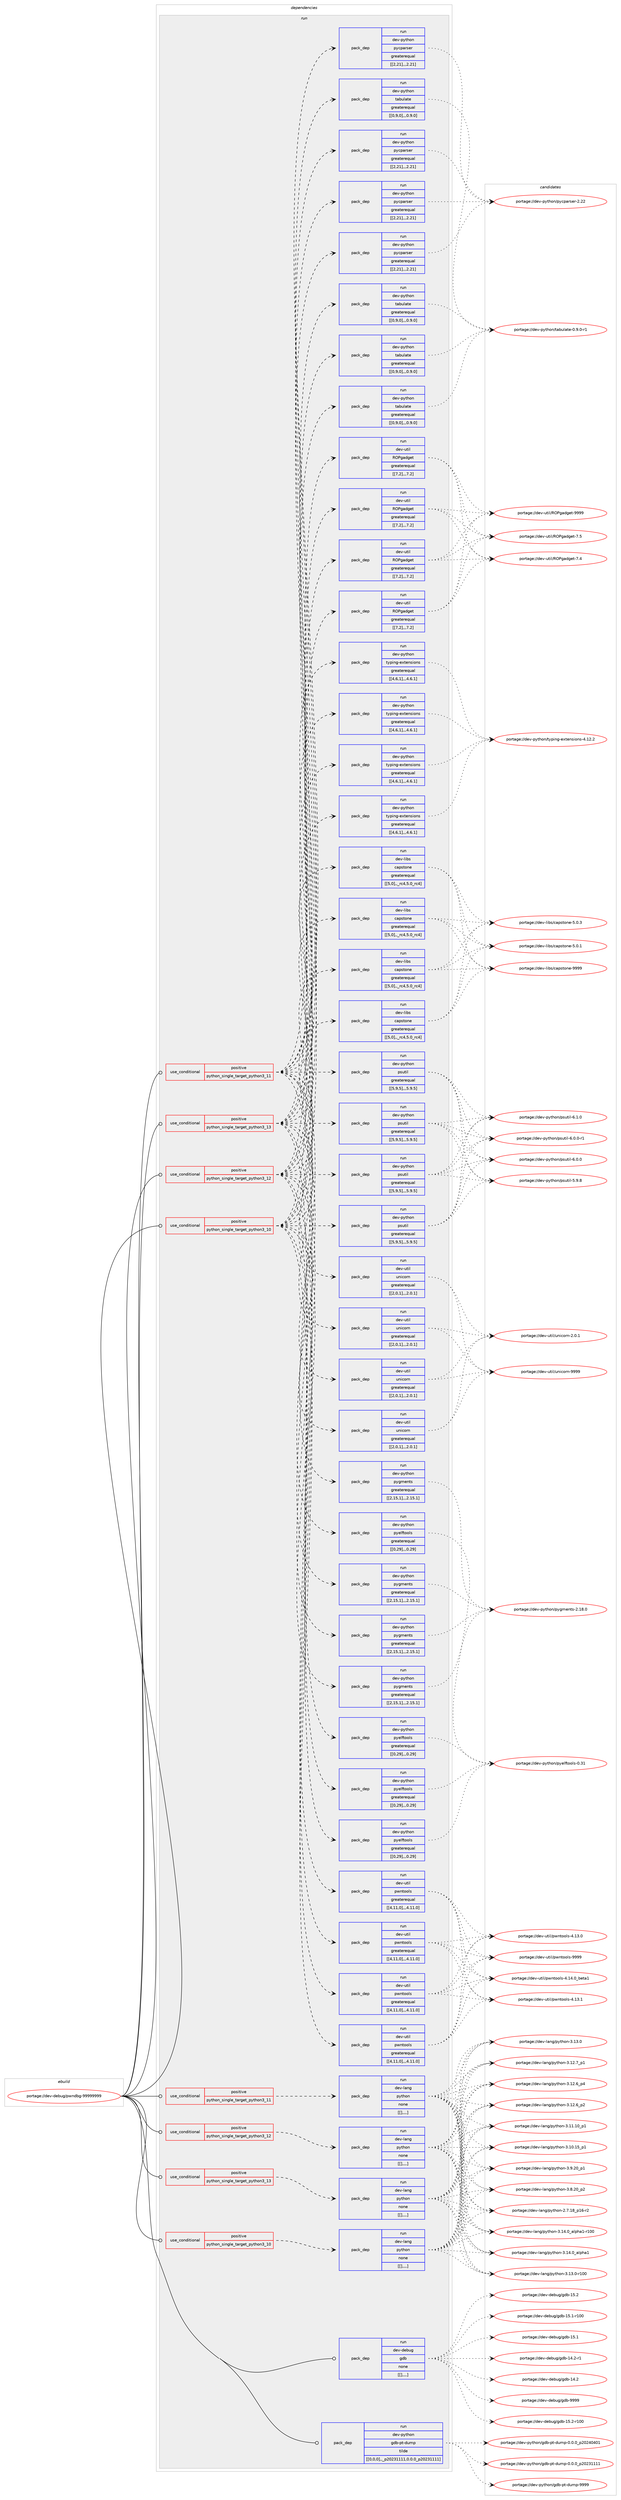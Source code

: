 digraph prolog {

# *************
# Graph options
# *************

newrank=true;
concentrate=true;
compound=true;
graph [rankdir=LR,fontname=Helvetica,fontsize=10,ranksep=1.5];#, ranksep=2.5, nodesep=0.2];
edge  [arrowhead=vee];
node  [fontname=Helvetica,fontsize=10];

# **********
# The ebuild
# **********

subgraph cluster_leftcol {
color=gray;
label=<<i>ebuild</i>>;
id [label="portage://dev-debug/pwndbg-99999999", color=red, width=4, href="../dev-debug/pwndbg-99999999.svg"];
}

# ****************
# The dependencies
# ****************

subgraph cluster_midcol {
color=gray;
label=<<i>dependencies</i>>;
subgraph cluster_compile {
fillcolor="#eeeeee";
style=filled;
label=<<i>compile</i>>;
}
subgraph cluster_compileandrun {
fillcolor="#eeeeee";
style=filled;
label=<<i>compile and run</i>>;
}
subgraph cluster_run {
fillcolor="#eeeeee";
style=filled;
label=<<i>run</i>>;
subgraph cond20529 {
dependency75223 [label=<<TABLE BORDER="0" CELLBORDER="1" CELLSPACING="0" CELLPADDING="4"><TR><TD ROWSPAN="3" CELLPADDING="10">use_conditional</TD></TR><TR><TD>positive</TD></TR><TR><TD>python_single_target_python3_10</TD></TR></TABLE>>, shape=none, color=red];
subgraph pack53708 {
dependency75302 [label=<<TABLE BORDER="0" CELLBORDER="1" CELLSPACING="0" CELLPADDING="4" WIDTH="220"><TR><TD ROWSPAN="6" CELLPADDING="30">pack_dep</TD></TR><TR><TD WIDTH="110">run</TD></TR><TR><TD>dev-lang</TD></TR><TR><TD>python</TD></TR><TR><TD>none</TD></TR><TR><TD>[[],,,,]</TD></TR></TABLE>>, shape=none, color=blue];
}
dependency75223:e -> dependency75302:w [weight=20,style="dashed",arrowhead="vee"];
}
id:e -> dependency75223:w [weight=20,style="solid",arrowhead="odot"];
subgraph cond20569 {
dependency75348 [label=<<TABLE BORDER="0" CELLBORDER="1" CELLSPACING="0" CELLPADDING="4"><TR><TD ROWSPAN="3" CELLPADDING="10">use_conditional</TD></TR><TR><TD>positive</TD></TR><TR><TD>python_single_target_python3_10</TD></TR></TABLE>>, shape=none, color=red];
subgraph pack53816 {
dependency75422 [label=<<TABLE BORDER="0" CELLBORDER="1" CELLSPACING="0" CELLPADDING="4" WIDTH="220"><TR><TD ROWSPAN="6" CELLPADDING="30">pack_dep</TD></TR><TR><TD WIDTH="110">run</TD></TR><TR><TD>dev-libs</TD></TR><TR><TD>capstone</TD></TR><TR><TD>greaterequal</TD></TR><TR><TD>[[5,0],,_rc4,5.0_rc4]</TD></TR></TABLE>>, shape=none, color=blue];
}
dependency75348:e -> dependency75422:w [weight=20,style="dashed",arrowhead="vee"];
subgraph pack53832 {
dependency75558 [label=<<TABLE BORDER="0" CELLBORDER="1" CELLSPACING="0" CELLPADDING="4" WIDTH="220"><TR><TD ROWSPAN="6" CELLPADDING="30">pack_dep</TD></TR><TR><TD WIDTH="110">run</TD></TR><TR><TD>dev-python</TD></TR><TR><TD>psutil</TD></TR><TR><TD>greaterequal</TD></TR><TR><TD>[[5,9,5],,,5.9.5]</TD></TR></TABLE>>, shape=none, color=blue];
}
dependency75348:e -> dependency75558:w [weight=20,style="dashed",arrowhead="vee"];
subgraph pack54109 {
dependency75898 [label=<<TABLE BORDER="0" CELLBORDER="1" CELLSPACING="0" CELLPADDING="4" WIDTH="220"><TR><TD ROWSPAN="6" CELLPADDING="30">pack_dep</TD></TR><TR><TD WIDTH="110">run</TD></TR><TR><TD>dev-python</TD></TR><TR><TD>pycparser</TD></TR><TR><TD>greaterequal</TD></TR><TR><TD>[[2,21],,,2.21]</TD></TR></TABLE>>, shape=none, color=blue];
}
dependency75348:e -> dependency75898:w [weight=20,style="dashed",arrowhead="vee"];
subgraph pack54149 {
dependency75910 [label=<<TABLE BORDER="0" CELLBORDER="1" CELLSPACING="0" CELLPADDING="4" WIDTH="220"><TR><TD ROWSPAN="6" CELLPADDING="30">pack_dep</TD></TR><TR><TD WIDTH="110">run</TD></TR><TR><TD>dev-python</TD></TR><TR><TD>pyelftools</TD></TR><TR><TD>greaterequal</TD></TR><TR><TD>[[0,29],,,0.29]</TD></TR></TABLE>>, shape=none, color=blue];
}
dependency75348:e -> dependency75910:w [weight=20,style="dashed",arrowhead="vee"];
subgraph pack54189 {
dependency75965 [label=<<TABLE BORDER="0" CELLBORDER="1" CELLSPACING="0" CELLPADDING="4" WIDTH="220"><TR><TD ROWSPAN="6" CELLPADDING="30">pack_dep</TD></TR><TR><TD WIDTH="110">run</TD></TR><TR><TD>dev-python</TD></TR><TR><TD>pygments</TD></TR><TR><TD>greaterequal</TD></TR><TR><TD>[[2,15,1],,,2.15.1]</TD></TR></TABLE>>, shape=none, color=blue];
}
dependency75348:e -> dependency75965:w [weight=20,style="dashed",arrowhead="vee"];
subgraph pack54215 {
dependency76043 [label=<<TABLE BORDER="0" CELLBORDER="1" CELLSPACING="0" CELLPADDING="4" WIDTH="220"><TR><TD ROWSPAN="6" CELLPADDING="30">pack_dep</TD></TR><TR><TD WIDTH="110">run</TD></TR><TR><TD>dev-python</TD></TR><TR><TD>tabulate</TD></TR><TR><TD>greaterequal</TD></TR><TR><TD>[[0,9,0],,,0.9.0]</TD></TR></TABLE>>, shape=none, color=blue];
}
dependency75348:e -> dependency76043:w [weight=20,style="dashed",arrowhead="vee"];
subgraph pack54237 {
dependency76046 [label=<<TABLE BORDER="0" CELLBORDER="1" CELLSPACING="0" CELLPADDING="4" WIDTH="220"><TR><TD ROWSPAN="6" CELLPADDING="30">pack_dep</TD></TR><TR><TD WIDTH="110">run</TD></TR><TR><TD>dev-python</TD></TR><TR><TD>typing-extensions</TD></TR><TR><TD>greaterequal</TD></TR><TR><TD>[[4,6,1],,,4.6.1]</TD></TR></TABLE>>, shape=none, color=blue];
}
dependency75348:e -> dependency76046:w [weight=20,style="dashed",arrowhead="vee"];
subgraph pack54240 {
dependency76050 [label=<<TABLE BORDER="0" CELLBORDER="1" CELLSPACING="0" CELLPADDING="4" WIDTH="220"><TR><TD ROWSPAN="6" CELLPADDING="30">pack_dep</TD></TR><TR><TD WIDTH="110">run</TD></TR><TR><TD>dev-util</TD></TR><TR><TD>pwntools</TD></TR><TR><TD>greaterequal</TD></TR><TR><TD>[[4,11,0],,,4.11.0]</TD></TR></TABLE>>, shape=none, color=blue];
}
dependency75348:e -> dependency76050:w [weight=20,style="dashed",arrowhead="vee"];
subgraph pack54242 {
dependency76105 [label=<<TABLE BORDER="0" CELLBORDER="1" CELLSPACING="0" CELLPADDING="4" WIDTH="220"><TR><TD ROWSPAN="6" CELLPADDING="30">pack_dep</TD></TR><TR><TD WIDTH="110">run</TD></TR><TR><TD>dev-util</TD></TR><TR><TD>ROPgadget</TD></TR><TR><TD>greaterequal</TD></TR><TR><TD>[[7,2],,,7.2]</TD></TR></TABLE>>, shape=none, color=blue];
}
dependency75348:e -> dependency76105:w [weight=20,style="dashed",arrowhead="vee"];
subgraph pack54281 {
dependency76181 [label=<<TABLE BORDER="0" CELLBORDER="1" CELLSPACING="0" CELLPADDING="4" WIDTH="220"><TR><TD ROWSPAN="6" CELLPADDING="30">pack_dep</TD></TR><TR><TD WIDTH="110">run</TD></TR><TR><TD>dev-util</TD></TR><TR><TD>unicorn</TD></TR><TR><TD>greaterequal</TD></TR><TR><TD>[[2,0,1],,,2.0.1]</TD></TR></TABLE>>, shape=none, color=blue];
}
dependency75348:e -> dependency76181:w [weight=20,style="dashed",arrowhead="vee"];
}
id:e -> dependency75348:w [weight=20,style="solid",arrowhead="odot"];
subgraph cond20870 {
dependency76220 [label=<<TABLE BORDER="0" CELLBORDER="1" CELLSPACING="0" CELLPADDING="4"><TR><TD ROWSPAN="3" CELLPADDING="10">use_conditional</TD></TR><TR><TD>positive</TD></TR><TR><TD>python_single_target_python3_11</TD></TR></TABLE>>, shape=none, color=red];
subgraph pack54349 {
dependency76256 [label=<<TABLE BORDER="0" CELLBORDER="1" CELLSPACING="0" CELLPADDING="4" WIDTH="220"><TR><TD ROWSPAN="6" CELLPADDING="30">pack_dep</TD></TR><TR><TD WIDTH="110">run</TD></TR><TR><TD>dev-lang</TD></TR><TR><TD>python</TD></TR><TR><TD>none</TD></TR><TR><TD>[[],,,,]</TD></TR></TABLE>>, shape=none, color=blue];
}
dependency76220:e -> dependency76256:w [weight=20,style="dashed",arrowhead="vee"];
}
id:e -> dependency76220:w [weight=20,style="solid",arrowhead="odot"];
subgraph cond20890 {
dependency76358 [label=<<TABLE BORDER="0" CELLBORDER="1" CELLSPACING="0" CELLPADDING="4"><TR><TD ROWSPAN="3" CELLPADDING="10">use_conditional</TD></TR><TR><TD>positive</TD></TR><TR><TD>python_single_target_python3_11</TD></TR></TABLE>>, shape=none, color=red];
subgraph pack54425 {
dependency76360 [label=<<TABLE BORDER="0" CELLBORDER="1" CELLSPACING="0" CELLPADDING="4" WIDTH="220"><TR><TD ROWSPAN="6" CELLPADDING="30">pack_dep</TD></TR><TR><TD WIDTH="110">run</TD></TR><TR><TD>dev-libs</TD></TR><TR><TD>capstone</TD></TR><TR><TD>greaterequal</TD></TR><TR><TD>[[5,0],,_rc4,5.0_rc4]</TD></TR></TABLE>>, shape=none, color=blue];
}
dependency76358:e -> dependency76360:w [weight=20,style="dashed",arrowhead="vee"];
subgraph pack54428 {
dependency76364 [label=<<TABLE BORDER="0" CELLBORDER="1" CELLSPACING="0" CELLPADDING="4" WIDTH="220"><TR><TD ROWSPAN="6" CELLPADDING="30">pack_dep</TD></TR><TR><TD WIDTH="110">run</TD></TR><TR><TD>dev-python</TD></TR><TR><TD>psutil</TD></TR><TR><TD>greaterequal</TD></TR><TR><TD>[[5,9,5],,,5.9.5]</TD></TR></TABLE>>, shape=none, color=blue];
}
dependency76358:e -> dependency76364:w [weight=20,style="dashed",arrowhead="vee"];
subgraph pack54429 {
dependency76372 [label=<<TABLE BORDER="0" CELLBORDER="1" CELLSPACING="0" CELLPADDING="4" WIDTH="220"><TR><TD ROWSPAN="6" CELLPADDING="30">pack_dep</TD></TR><TR><TD WIDTH="110">run</TD></TR><TR><TD>dev-python</TD></TR><TR><TD>pycparser</TD></TR><TR><TD>greaterequal</TD></TR><TR><TD>[[2,21],,,2.21]</TD></TR></TABLE>>, shape=none, color=blue];
}
dependency76358:e -> dependency76372:w [weight=20,style="dashed",arrowhead="vee"];
subgraph pack54464 {
dependency76425 [label=<<TABLE BORDER="0" CELLBORDER="1" CELLSPACING="0" CELLPADDING="4" WIDTH="220"><TR><TD ROWSPAN="6" CELLPADDING="30">pack_dep</TD></TR><TR><TD WIDTH="110">run</TD></TR><TR><TD>dev-python</TD></TR><TR><TD>pyelftools</TD></TR><TR><TD>greaterequal</TD></TR><TR><TD>[[0,29],,,0.29]</TD></TR></TABLE>>, shape=none, color=blue];
}
dependency76358:e -> dependency76425:w [weight=20,style="dashed",arrowhead="vee"];
subgraph pack54481 {
dependency76464 [label=<<TABLE BORDER="0" CELLBORDER="1" CELLSPACING="0" CELLPADDING="4" WIDTH="220"><TR><TD ROWSPAN="6" CELLPADDING="30">pack_dep</TD></TR><TR><TD WIDTH="110">run</TD></TR><TR><TD>dev-python</TD></TR><TR><TD>pygments</TD></TR><TR><TD>greaterequal</TD></TR><TR><TD>[[2,15,1],,,2.15.1]</TD></TR></TABLE>>, shape=none, color=blue];
}
dependency76358:e -> dependency76464:w [weight=20,style="dashed",arrowhead="vee"];
subgraph pack54505 {
dependency76490 [label=<<TABLE BORDER="0" CELLBORDER="1" CELLSPACING="0" CELLPADDING="4" WIDTH="220"><TR><TD ROWSPAN="6" CELLPADDING="30">pack_dep</TD></TR><TR><TD WIDTH="110">run</TD></TR><TR><TD>dev-python</TD></TR><TR><TD>tabulate</TD></TR><TR><TD>greaterequal</TD></TR><TR><TD>[[0,9,0],,,0.9.0]</TD></TR></TABLE>>, shape=none, color=blue];
}
dependency76358:e -> dependency76490:w [weight=20,style="dashed",arrowhead="vee"];
subgraph pack54529 {
dependency76531 [label=<<TABLE BORDER="0" CELLBORDER="1" CELLSPACING="0" CELLPADDING="4" WIDTH="220"><TR><TD ROWSPAN="6" CELLPADDING="30">pack_dep</TD></TR><TR><TD WIDTH="110">run</TD></TR><TR><TD>dev-python</TD></TR><TR><TD>typing-extensions</TD></TR><TR><TD>greaterequal</TD></TR><TR><TD>[[4,6,1],,,4.6.1]</TD></TR></TABLE>>, shape=none, color=blue];
}
dependency76358:e -> dependency76531:w [weight=20,style="dashed",arrowhead="vee"];
subgraph pack54544 {
dependency76603 [label=<<TABLE BORDER="0" CELLBORDER="1" CELLSPACING="0" CELLPADDING="4" WIDTH="220"><TR><TD ROWSPAN="6" CELLPADDING="30">pack_dep</TD></TR><TR><TD WIDTH="110">run</TD></TR><TR><TD>dev-util</TD></TR><TR><TD>pwntools</TD></TR><TR><TD>greaterequal</TD></TR><TR><TD>[[4,11,0],,,4.11.0]</TD></TR></TABLE>>, shape=none, color=blue];
}
dependency76358:e -> dependency76603:w [weight=20,style="dashed",arrowhead="vee"];
subgraph pack54583 {
dependency76627 [label=<<TABLE BORDER="0" CELLBORDER="1" CELLSPACING="0" CELLPADDING="4" WIDTH="220"><TR><TD ROWSPAN="6" CELLPADDING="30">pack_dep</TD></TR><TR><TD WIDTH="110">run</TD></TR><TR><TD>dev-util</TD></TR><TR><TD>ROPgadget</TD></TR><TR><TD>greaterequal</TD></TR><TR><TD>[[7,2],,,7.2]</TD></TR></TABLE>>, shape=none, color=blue];
}
dependency76358:e -> dependency76627:w [weight=20,style="dashed",arrowhead="vee"];
subgraph pack54596 {
dependency76631 [label=<<TABLE BORDER="0" CELLBORDER="1" CELLSPACING="0" CELLPADDING="4" WIDTH="220"><TR><TD ROWSPAN="6" CELLPADDING="30">pack_dep</TD></TR><TR><TD WIDTH="110">run</TD></TR><TR><TD>dev-util</TD></TR><TR><TD>unicorn</TD></TR><TR><TD>greaterequal</TD></TR><TR><TD>[[2,0,1],,,2.0.1]</TD></TR></TABLE>>, shape=none, color=blue];
}
dependency76358:e -> dependency76631:w [weight=20,style="dashed",arrowhead="vee"];
}
id:e -> dependency76358:w [weight=20,style="solid",arrowhead="odot"];
subgraph cond21021 {
dependency76635 [label=<<TABLE BORDER="0" CELLBORDER="1" CELLSPACING="0" CELLPADDING="4"><TR><TD ROWSPAN="3" CELLPADDING="10">use_conditional</TD></TR><TR><TD>positive</TD></TR><TR><TD>python_single_target_python3_12</TD></TR></TABLE>>, shape=none, color=red];
subgraph pack54603 {
dependency76654 [label=<<TABLE BORDER="0" CELLBORDER="1" CELLSPACING="0" CELLPADDING="4" WIDTH="220"><TR><TD ROWSPAN="6" CELLPADDING="30">pack_dep</TD></TR><TR><TD WIDTH="110">run</TD></TR><TR><TD>dev-lang</TD></TR><TR><TD>python</TD></TR><TR><TD>none</TD></TR><TR><TD>[[],,,,]</TD></TR></TABLE>>, shape=none, color=blue];
}
dependency76635:e -> dependency76654:w [weight=20,style="dashed",arrowhead="vee"];
}
id:e -> dependency76635:w [weight=20,style="solid",arrowhead="odot"];
subgraph cond21026 {
dependency76694 [label=<<TABLE BORDER="0" CELLBORDER="1" CELLSPACING="0" CELLPADDING="4"><TR><TD ROWSPAN="3" CELLPADDING="10">use_conditional</TD></TR><TR><TD>positive</TD></TR><TR><TD>python_single_target_python3_12</TD></TR></TABLE>>, shape=none, color=red];
subgraph pack54646 {
dependency76712 [label=<<TABLE BORDER="0" CELLBORDER="1" CELLSPACING="0" CELLPADDING="4" WIDTH="220"><TR><TD ROWSPAN="6" CELLPADDING="30">pack_dep</TD></TR><TR><TD WIDTH="110">run</TD></TR><TR><TD>dev-libs</TD></TR><TR><TD>capstone</TD></TR><TR><TD>greaterequal</TD></TR><TR><TD>[[5,0],,_rc4,5.0_rc4]</TD></TR></TABLE>>, shape=none, color=blue];
}
dependency76694:e -> dependency76712:w [weight=20,style="dashed",arrowhead="vee"];
subgraph pack54663 {
dependency76732 [label=<<TABLE BORDER="0" CELLBORDER="1" CELLSPACING="0" CELLPADDING="4" WIDTH="220"><TR><TD ROWSPAN="6" CELLPADDING="30">pack_dep</TD></TR><TR><TD WIDTH="110">run</TD></TR><TR><TD>dev-python</TD></TR><TR><TD>psutil</TD></TR><TR><TD>greaterequal</TD></TR><TR><TD>[[5,9,5],,,5.9.5]</TD></TR></TABLE>>, shape=none, color=blue];
}
dependency76694:e -> dependency76732:w [weight=20,style="dashed",arrowhead="vee"];
subgraph pack54665 {
dependency76808 [label=<<TABLE BORDER="0" CELLBORDER="1" CELLSPACING="0" CELLPADDING="4" WIDTH="220"><TR><TD ROWSPAN="6" CELLPADDING="30">pack_dep</TD></TR><TR><TD WIDTH="110">run</TD></TR><TR><TD>dev-python</TD></TR><TR><TD>pycparser</TD></TR><TR><TD>greaterequal</TD></TR><TR><TD>[[2,21],,,2.21]</TD></TR></TABLE>>, shape=none, color=blue];
}
dependency76694:e -> dependency76808:w [weight=20,style="dashed",arrowhead="vee"];
subgraph pack54738 {
dependency76853 [label=<<TABLE BORDER="0" CELLBORDER="1" CELLSPACING="0" CELLPADDING="4" WIDTH="220"><TR><TD ROWSPAN="6" CELLPADDING="30">pack_dep</TD></TR><TR><TD WIDTH="110">run</TD></TR><TR><TD>dev-python</TD></TR><TR><TD>pyelftools</TD></TR><TR><TD>greaterequal</TD></TR><TR><TD>[[0,29],,,0.29]</TD></TR></TABLE>>, shape=none, color=blue];
}
dependency76694:e -> dependency76853:w [weight=20,style="dashed",arrowhead="vee"];
subgraph pack54768 {
dependency76874 [label=<<TABLE BORDER="0" CELLBORDER="1" CELLSPACING="0" CELLPADDING="4" WIDTH="220"><TR><TD ROWSPAN="6" CELLPADDING="30">pack_dep</TD></TR><TR><TD WIDTH="110">run</TD></TR><TR><TD>dev-python</TD></TR><TR><TD>pygments</TD></TR><TR><TD>greaterequal</TD></TR><TR><TD>[[2,15,1],,,2.15.1]</TD></TR></TABLE>>, shape=none, color=blue];
}
dependency76694:e -> dependency76874:w [weight=20,style="dashed",arrowhead="vee"];
subgraph pack54771 {
dependency76880 [label=<<TABLE BORDER="0" CELLBORDER="1" CELLSPACING="0" CELLPADDING="4" WIDTH="220"><TR><TD ROWSPAN="6" CELLPADDING="30">pack_dep</TD></TR><TR><TD WIDTH="110">run</TD></TR><TR><TD>dev-python</TD></TR><TR><TD>tabulate</TD></TR><TR><TD>greaterequal</TD></TR><TR><TD>[[0,9,0],,,0.9.0]</TD></TR></TABLE>>, shape=none, color=blue];
}
dependency76694:e -> dependency76880:w [weight=20,style="dashed",arrowhead="vee"];
subgraph pack54775 {
dependency76886 [label=<<TABLE BORDER="0" CELLBORDER="1" CELLSPACING="0" CELLPADDING="4" WIDTH="220"><TR><TD ROWSPAN="6" CELLPADDING="30">pack_dep</TD></TR><TR><TD WIDTH="110">run</TD></TR><TR><TD>dev-python</TD></TR><TR><TD>typing-extensions</TD></TR><TR><TD>greaterequal</TD></TR><TR><TD>[[4,6,1],,,4.6.1]</TD></TR></TABLE>>, shape=none, color=blue];
}
dependency76694:e -> dependency76886:w [weight=20,style="dashed",arrowhead="vee"];
subgraph pack54777 {
dependency76891 [label=<<TABLE BORDER="0" CELLBORDER="1" CELLSPACING="0" CELLPADDING="4" WIDTH="220"><TR><TD ROWSPAN="6" CELLPADDING="30">pack_dep</TD></TR><TR><TD WIDTH="110">run</TD></TR><TR><TD>dev-util</TD></TR><TR><TD>pwntools</TD></TR><TR><TD>greaterequal</TD></TR><TR><TD>[[4,11,0],,,4.11.0]</TD></TR></TABLE>>, shape=none, color=blue];
}
dependency76694:e -> dependency76891:w [weight=20,style="dashed",arrowhead="vee"];
subgraph pack54801 {
dependency76949 [label=<<TABLE BORDER="0" CELLBORDER="1" CELLSPACING="0" CELLPADDING="4" WIDTH="220"><TR><TD ROWSPAN="6" CELLPADDING="30">pack_dep</TD></TR><TR><TD WIDTH="110">run</TD></TR><TR><TD>dev-util</TD></TR><TR><TD>ROPgadget</TD></TR><TR><TD>greaterequal</TD></TR><TR><TD>[[7,2],,,7.2]</TD></TR></TABLE>>, shape=none, color=blue];
}
dependency76694:e -> dependency76949:w [weight=20,style="dashed",arrowhead="vee"];
subgraph pack54839 {
dependency76969 [label=<<TABLE BORDER="0" CELLBORDER="1" CELLSPACING="0" CELLPADDING="4" WIDTH="220"><TR><TD ROWSPAN="6" CELLPADDING="30">pack_dep</TD></TR><TR><TD WIDTH="110">run</TD></TR><TR><TD>dev-util</TD></TR><TR><TD>unicorn</TD></TR><TR><TD>greaterequal</TD></TR><TR><TD>[[2,0,1],,,2.0.1]</TD></TR></TABLE>>, shape=none, color=blue];
}
dependency76694:e -> dependency76969:w [weight=20,style="dashed",arrowhead="vee"];
}
id:e -> dependency76694:w [weight=20,style="solid",arrowhead="odot"];
subgraph cond21125 {
dependency77023 [label=<<TABLE BORDER="0" CELLBORDER="1" CELLSPACING="0" CELLPADDING="4"><TR><TD ROWSPAN="3" CELLPADDING="10">use_conditional</TD></TR><TR><TD>positive</TD></TR><TR><TD>python_single_target_python3_13</TD></TR></TABLE>>, shape=none, color=red];
subgraph pack54883 {
dependency77027 [label=<<TABLE BORDER="0" CELLBORDER="1" CELLSPACING="0" CELLPADDING="4" WIDTH="220"><TR><TD ROWSPAN="6" CELLPADDING="30">pack_dep</TD></TR><TR><TD WIDTH="110">run</TD></TR><TR><TD>dev-lang</TD></TR><TR><TD>python</TD></TR><TR><TD>none</TD></TR><TR><TD>[[],,,,]</TD></TR></TABLE>>, shape=none, color=blue];
}
dependency77023:e -> dependency77027:w [weight=20,style="dashed",arrowhead="vee"];
}
id:e -> dependency77023:w [weight=20,style="solid",arrowhead="odot"];
subgraph cond21131 {
dependency77054 [label=<<TABLE BORDER="0" CELLBORDER="1" CELLSPACING="0" CELLPADDING="4"><TR><TD ROWSPAN="3" CELLPADDING="10">use_conditional</TD></TR><TR><TD>positive</TD></TR><TR><TD>python_single_target_python3_13</TD></TR></TABLE>>, shape=none, color=red];
subgraph pack54913 {
dependency77075 [label=<<TABLE BORDER="0" CELLBORDER="1" CELLSPACING="0" CELLPADDING="4" WIDTH="220"><TR><TD ROWSPAN="6" CELLPADDING="30">pack_dep</TD></TR><TR><TD WIDTH="110">run</TD></TR><TR><TD>dev-libs</TD></TR><TR><TD>capstone</TD></TR><TR><TD>greaterequal</TD></TR><TR><TD>[[5,0],,_rc4,5.0_rc4]</TD></TR></TABLE>>, shape=none, color=blue];
}
dependency77054:e -> dependency77075:w [weight=20,style="dashed",arrowhead="vee"];
subgraph pack54920 {
dependency77104 [label=<<TABLE BORDER="0" CELLBORDER="1" CELLSPACING="0" CELLPADDING="4" WIDTH="220"><TR><TD ROWSPAN="6" CELLPADDING="30">pack_dep</TD></TR><TR><TD WIDTH="110">run</TD></TR><TR><TD>dev-python</TD></TR><TR><TD>psutil</TD></TR><TR><TD>greaterequal</TD></TR><TR><TD>[[5,9,5],,,5.9.5]</TD></TR></TABLE>>, shape=none, color=blue];
}
dependency77054:e -> dependency77104:w [weight=20,style="dashed",arrowhead="vee"];
subgraph pack54961 {
dependency77170 [label=<<TABLE BORDER="0" CELLBORDER="1" CELLSPACING="0" CELLPADDING="4" WIDTH="220"><TR><TD ROWSPAN="6" CELLPADDING="30">pack_dep</TD></TR><TR><TD WIDTH="110">run</TD></TR><TR><TD>dev-python</TD></TR><TR><TD>pycparser</TD></TR><TR><TD>greaterequal</TD></TR><TR><TD>[[2,21],,,2.21]</TD></TR></TABLE>>, shape=none, color=blue];
}
dependency77054:e -> dependency77170:w [weight=20,style="dashed",arrowhead="vee"];
subgraph pack54986 {
dependency77176 [label=<<TABLE BORDER="0" CELLBORDER="1" CELLSPACING="0" CELLPADDING="4" WIDTH="220"><TR><TD ROWSPAN="6" CELLPADDING="30">pack_dep</TD></TR><TR><TD WIDTH="110">run</TD></TR><TR><TD>dev-python</TD></TR><TR><TD>pyelftools</TD></TR><TR><TD>greaterequal</TD></TR><TR><TD>[[0,29],,,0.29]</TD></TR></TABLE>>, shape=none, color=blue];
}
dependency77054:e -> dependency77176:w [weight=20,style="dashed",arrowhead="vee"];
subgraph pack54993 {
dependency77183 [label=<<TABLE BORDER="0" CELLBORDER="1" CELLSPACING="0" CELLPADDING="4" WIDTH="220"><TR><TD ROWSPAN="6" CELLPADDING="30">pack_dep</TD></TR><TR><TD WIDTH="110">run</TD></TR><TR><TD>dev-python</TD></TR><TR><TD>pygments</TD></TR><TR><TD>greaterequal</TD></TR><TR><TD>[[2,15,1],,,2.15.1]</TD></TR></TABLE>>, shape=none, color=blue];
}
dependency77054:e -> dependency77183:w [weight=20,style="dashed",arrowhead="vee"];
subgraph pack55004 {
dependency77242 [label=<<TABLE BORDER="0" CELLBORDER="1" CELLSPACING="0" CELLPADDING="4" WIDTH="220"><TR><TD ROWSPAN="6" CELLPADDING="30">pack_dep</TD></TR><TR><TD WIDTH="110">run</TD></TR><TR><TD>dev-python</TD></TR><TR><TD>tabulate</TD></TR><TR><TD>greaterequal</TD></TR><TR><TD>[[0,9,0],,,0.9.0]</TD></TR></TABLE>>, shape=none, color=blue];
}
dependency77054:e -> dependency77242:w [weight=20,style="dashed",arrowhead="vee"];
subgraph pack55067 {
dependency77277 [label=<<TABLE BORDER="0" CELLBORDER="1" CELLSPACING="0" CELLPADDING="4" WIDTH="220"><TR><TD ROWSPAN="6" CELLPADDING="30">pack_dep</TD></TR><TR><TD WIDTH="110">run</TD></TR><TR><TD>dev-python</TD></TR><TR><TD>typing-extensions</TD></TR><TR><TD>greaterequal</TD></TR><TR><TD>[[4,6,1],,,4.6.1]</TD></TR></TABLE>>, shape=none, color=blue];
}
dependency77054:e -> dependency77277:w [weight=20,style="dashed",arrowhead="vee"];
subgraph pack55077 {
dependency77291 [label=<<TABLE BORDER="0" CELLBORDER="1" CELLSPACING="0" CELLPADDING="4" WIDTH="220"><TR><TD ROWSPAN="6" CELLPADDING="30">pack_dep</TD></TR><TR><TD WIDTH="110">run</TD></TR><TR><TD>dev-util</TD></TR><TR><TD>pwntools</TD></TR><TR><TD>greaterequal</TD></TR><TR><TD>[[4,11,0],,,4.11.0]</TD></TR></TABLE>>, shape=none, color=blue];
}
dependency77054:e -> dependency77291:w [weight=20,style="dashed",arrowhead="vee"];
subgraph pack55094 {
dependency77318 [label=<<TABLE BORDER="0" CELLBORDER="1" CELLSPACING="0" CELLPADDING="4" WIDTH="220"><TR><TD ROWSPAN="6" CELLPADDING="30">pack_dep</TD></TR><TR><TD WIDTH="110">run</TD></TR><TR><TD>dev-util</TD></TR><TR><TD>ROPgadget</TD></TR><TR><TD>greaterequal</TD></TR><TR><TD>[[7,2],,,7.2]</TD></TR></TABLE>>, shape=none, color=blue];
}
dependency77054:e -> dependency77318:w [weight=20,style="dashed",arrowhead="vee"];
subgraph pack55125 {
dependency77336 [label=<<TABLE BORDER="0" CELLBORDER="1" CELLSPACING="0" CELLPADDING="4" WIDTH="220"><TR><TD ROWSPAN="6" CELLPADDING="30">pack_dep</TD></TR><TR><TD WIDTH="110">run</TD></TR><TR><TD>dev-util</TD></TR><TR><TD>unicorn</TD></TR><TR><TD>greaterequal</TD></TR><TR><TD>[[2,0,1],,,2.0.1]</TD></TR></TABLE>>, shape=none, color=blue];
}
dependency77054:e -> dependency77336:w [weight=20,style="dashed",arrowhead="vee"];
}
id:e -> dependency77054:w [weight=20,style="solid",arrowhead="odot"];
subgraph pack55127 {
dependency77340 [label=<<TABLE BORDER="0" CELLBORDER="1" CELLSPACING="0" CELLPADDING="4" WIDTH="220"><TR><TD ROWSPAN="6" CELLPADDING="30">pack_dep</TD></TR><TR><TD WIDTH="110">run</TD></TR><TR><TD>dev-debug</TD></TR><TR><TD>gdb</TD></TR><TR><TD>none</TD></TR><TR><TD>[[],,,,]</TD></TR></TABLE>>, shape=none, color=blue];
}
id:e -> dependency77340:w [weight=20,style="solid",arrowhead="odot"];
subgraph pack55131 {
dependency77344 [label=<<TABLE BORDER="0" CELLBORDER="1" CELLSPACING="0" CELLPADDING="4" WIDTH="220"><TR><TD ROWSPAN="6" CELLPADDING="30">pack_dep</TD></TR><TR><TD WIDTH="110">run</TD></TR><TR><TD>dev-python</TD></TR><TR><TD>gdb-pt-dump</TD></TR><TR><TD>tilde</TD></TR><TR><TD>[[0,0,0],,_p20231111,0.0.0_p20231111]</TD></TR></TABLE>>, shape=none, color=blue];
}
id:e -> dependency77344:w [weight=20,style="solid",arrowhead="odot"];
}
}

# **************
# The candidates
# **************

subgraph cluster_choices {
rank=same;
color=gray;
label=<<i>candidates</i>>;

subgraph choice53583 {
color=black;
nodesep=1;
choice100101118451089711010347112121116104111110455146495246489597108112104974945114494848 [label="portage://dev-lang/python-3.14.0_alpha1-r100", color=red, width=4,href="../dev-lang/python-3.14.0_alpha1-r100.svg"];
choice1001011184510897110103471121211161041111104551464952464895971081121049749 [label="portage://dev-lang/python-3.14.0_alpha1", color=red, width=4,href="../dev-lang/python-3.14.0_alpha1.svg"];
choice1001011184510897110103471121211161041111104551464951464845114494848 [label="portage://dev-lang/python-3.13.0-r100", color=red, width=4,href="../dev-lang/python-3.13.0-r100.svg"];
choice10010111845108971101034711212111610411111045514649514648 [label="portage://dev-lang/python-3.13.0", color=red, width=4,href="../dev-lang/python-3.13.0.svg"];
choice100101118451089711010347112121116104111110455146495046559511249 [label="portage://dev-lang/python-3.12.7_p1", color=red, width=4,href="../dev-lang/python-3.12.7_p1.svg"];
choice100101118451089711010347112121116104111110455146495046549511252 [label="portage://dev-lang/python-3.12.6_p4", color=red, width=4,href="../dev-lang/python-3.12.6_p4.svg"];
choice100101118451089711010347112121116104111110455146495046549511250 [label="portage://dev-lang/python-3.12.6_p2", color=red, width=4,href="../dev-lang/python-3.12.6_p2.svg"];
choice10010111845108971101034711212111610411111045514649494649489511249 [label="portage://dev-lang/python-3.11.10_p1", color=red, width=4,href="../dev-lang/python-3.11.10_p1.svg"];
choice10010111845108971101034711212111610411111045514649484649539511249 [label="portage://dev-lang/python-3.10.15_p1", color=red, width=4,href="../dev-lang/python-3.10.15_p1.svg"];
choice100101118451089711010347112121116104111110455146574650489511249 [label="portage://dev-lang/python-3.9.20_p1", color=red, width=4,href="../dev-lang/python-3.9.20_p1.svg"];
choice100101118451089711010347112121116104111110455146564650489511250 [label="portage://dev-lang/python-3.8.20_p2", color=red, width=4,href="../dev-lang/python-3.8.20_p2.svg"];
choice100101118451089711010347112121116104111110455046554649569511249544511450 [label="portage://dev-lang/python-2.7.18_p16-r2", color=red, width=4,href="../dev-lang/python-2.7.18_p16-r2.svg"];
dependency75302:e -> choice100101118451089711010347112121116104111110455146495246489597108112104974945114494848:w [style=dotted,weight="100"];
dependency75302:e -> choice1001011184510897110103471121211161041111104551464952464895971081121049749:w [style=dotted,weight="100"];
dependency75302:e -> choice1001011184510897110103471121211161041111104551464951464845114494848:w [style=dotted,weight="100"];
dependency75302:e -> choice10010111845108971101034711212111610411111045514649514648:w [style=dotted,weight="100"];
dependency75302:e -> choice100101118451089711010347112121116104111110455146495046559511249:w [style=dotted,weight="100"];
dependency75302:e -> choice100101118451089711010347112121116104111110455146495046549511252:w [style=dotted,weight="100"];
dependency75302:e -> choice100101118451089711010347112121116104111110455146495046549511250:w [style=dotted,weight="100"];
dependency75302:e -> choice10010111845108971101034711212111610411111045514649494649489511249:w [style=dotted,weight="100"];
dependency75302:e -> choice10010111845108971101034711212111610411111045514649484649539511249:w [style=dotted,weight="100"];
dependency75302:e -> choice100101118451089711010347112121116104111110455146574650489511249:w [style=dotted,weight="100"];
dependency75302:e -> choice100101118451089711010347112121116104111110455146564650489511250:w [style=dotted,weight="100"];
dependency75302:e -> choice100101118451089711010347112121116104111110455046554649569511249544511450:w [style=dotted,weight="100"];
}
subgraph choice53607 {
color=black;
nodesep=1;
choice10010111845108105981154799971121151161111101014557575757 [label="portage://dev-libs/capstone-9999", color=red, width=4,href="../dev-libs/capstone-9999.svg"];
choice1001011184510810598115479997112115116111110101455346484651 [label="portage://dev-libs/capstone-5.0.3", color=red, width=4,href="../dev-libs/capstone-5.0.3.svg"];
choice1001011184510810598115479997112115116111110101455346484649 [label="portage://dev-libs/capstone-5.0.1", color=red, width=4,href="../dev-libs/capstone-5.0.1.svg"];
dependency75422:e -> choice10010111845108105981154799971121151161111101014557575757:w [style=dotted,weight="100"];
dependency75422:e -> choice1001011184510810598115479997112115116111110101455346484651:w [style=dotted,weight="100"];
dependency75422:e -> choice1001011184510810598115479997112115116111110101455346484649:w [style=dotted,weight="100"];
}
subgraph choice53638 {
color=black;
nodesep=1;
choice1001011184511212111610411111047112115117116105108455446494648 [label="portage://dev-python/psutil-6.1.0", color=red, width=4,href="../dev-python/psutil-6.1.0.svg"];
choice10010111845112121116104111110471121151171161051084554464846484511449 [label="portage://dev-python/psutil-6.0.0-r1", color=red, width=4,href="../dev-python/psutil-6.0.0-r1.svg"];
choice1001011184511212111610411111047112115117116105108455446484648 [label="portage://dev-python/psutil-6.0.0", color=red, width=4,href="../dev-python/psutil-6.0.0.svg"];
choice1001011184511212111610411111047112115117116105108455346574656 [label="portage://dev-python/psutil-5.9.8", color=red, width=4,href="../dev-python/psutil-5.9.8.svg"];
dependency75558:e -> choice1001011184511212111610411111047112115117116105108455446494648:w [style=dotted,weight="100"];
dependency75558:e -> choice10010111845112121116104111110471121151171161051084554464846484511449:w [style=dotted,weight="100"];
dependency75558:e -> choice1001011184511212111610411111047112115117116105108455446484648:w [style=dotted,weight="100"];
dependency75558:e -> choice1001011184511212111610411111047112115117116105108455346574656:w [style=dotted,weight="100"];
}
subgraph choice53662 {
color=black;
nodesep=1;
choice100101118451121211161041111104711212199112971141151011144550465050 [label="portage://dev-python/pycparser-2.22", color=red, width=4,href="../dev-python/pycparser-2.22.svg"];
dependency75898:e -> choice100101118451121211161041111104711212199112971141151011144550465050:w [style=dotted,weight="100"];
}
subgraph choice53704 {
color=black;
nodesep=1;
choice10010111845112121116104111110471121211011081021161111111081154548465149 [label="portage://dev-python/pyelftools-0.31", color=red, width=4,href="../dev-python/pyelftools-0.31.svg"];
dependency75910:e -> choice10010111845112121116104111110471121211011081021161111111081154548465149:w [style=dotted,weight="100"];
}
subgraph choice53764 {
color=black;
nodesep=1;
choice100101118451121211161041111104711212110310910111011611545504649564648 [label="portage://dev-python/pygments-2.18.0", color=red, width=4,href="../dev-python/pygments-2.18.0.svg"];
dependency75965:e -> choice100101118451121211161041111104711212110310910111011611545504649564648:w [style=dotted,weight="100"];
}
subgraph choice53768 {
color=black;
nodesep=1;
choice10010111845112121116104111110471169798117108971161014548465746484511449 [label="portage://dev-python/tabulate-0.9.0-r1", color=red, width=4,href="../dev-python/tabulate-0.9.0-r1.svg"];
dependency76043:e -> choice10010111845112121116104111110471169798117108971161014548465746484511449:w [style=dotted,weight="100"];
}
subgraph choice53772 {
color=black;
nodesep=1;
choice10010111845112121116104111110471161211121051101034510112011610111011510511111011545524649504650 [label="portage://dev-python/typing-extensions-4.12.2", color=red, width=4,href="../dev-python/typing-extensions-4.12.2.svg"];
dependency76046:e -> choice10010111845112121116104111110471161211121051101034510112011610111011510511111011545524649504650:w [style=dotted,weight="100"];
}
subgraph choice53814 {
color=black;
nodesep=1;
choice10010111845117116105108471121191101161111111081154557575757 [label="portage://dev-util/pwntools-9999", color=red, width=4,href="../dev-util/pwntools-9999.svg"];
choice10010111845117116105108471121191101161111111081154552464952464895981011169749 [label="portage://dev-util/pwntools-4.14.0_beta1", color=red, width=4,href="../dev-util/pwntools-4.14.0_beta1.svg"];
choice100101118451171161051084711211911011611111110811545524649514649 [label="portage://dev-util/pwntools-4.13.1", color=red, width=4,href="../dev-util/pwntools-4.13.1.svg"];
choice100101118451171161051084711211911011611111110811545524649514648 [label="portage://dev-util/pwntools-4.13.0", color=red, width=4,href="../dev-util/pwntools-4.13.0.svg"];
dependency76050:e -> choice10010111845117116105108471121191101161111111081154557575757:w [style=dotted,weight="100"];
dependency76050:e -> choice10010111845117116105108471121191101161111111081154552464952464895981011169749:w [style=dotted,weight="100"];
dependency76050:e -> choice100101118451171161051084711211911011611111110811545524649514649:w [style=dotted,weight="100"];
dependency76050:e -> choice100101118451171161051084711211911011611111110811545524649514648:w [style=dotted,weight="100"];
}
subgraph choice53833 {
color=black;
nodesep=1;
choice1001011184511711610510847827980103971001031011164557575757 [label="portage://dev-util/ROPgadget-9999", color=red, width=4,href="../dev-util/ROPgadget-9999.svg"];
choice10010111845117116105108478279801039710010310111645554653 [label="portage://dev-util/ROPgadget-7.5", color=red, width=4,href="../dev-util/ROPgadget-7.5.svg"];
choice10010111845117116105108478279801039710010310111645554652 [label="portage://dev-util/ROPgadget-7.4", color=red, width=4,href="../dev-util/ROPgadget-7.4.svg"];
dependency76105:e -> choice1001011184511711610510847827980103971001031011164557575757:w [style=dotted,weight="100"];
dependency76105:e -> choice10010111845117116105108478279801039710010310111645554653:w [style=dotted,weight="100"];
dependency76105:e -> choice10010111845117116105108478279801039710010310111645554652:w [style=dotted,weight="100"];
}
subgraph choice53855 {
color=black;
nodesep=1;
choice1001011184511711610510847117110105991111141104557575757 [label="portage://dev-util/unicorn-9999", color=red, width=4,href="../dev-util/unicorn-9999.svg"];
choice100101118451171161051084711711010599111114110455046484649 [label="portage://dev-util/unicorn-2.0.1", color=red, width=4,href="../dev-util/unicorn-2.0.1.svg"];
dependency76181:e -> choice1001011184511711610510847117110105991111141104557575757:w [style=dotted,weight="100"];
dependency76181:e -> choice100101118451171161051084711711010599111114110455046484649:w [style=dotted,weight="100"];
}
subgraph choice53862 {
color=black;
nodesep=1;
choice100101118451089711010347112121116104111110455146495246489597108112104974945114494848 [label="portage://dev-lang/python-3.14.0_alpha1-r100", color=red, width=4,href="../dev-lang/python-3.14.0_alpha1-r100.svg"];
choice1001011184510897110103471121211161041111104551464952464895971081121049749 [label="portage://dev-lang/python-3.14.0_alpha1", color=red, width=4,href="../dev-lang/python-3.14.0_alpha1.svg"];
choice1001011184510897110103471121211161041111104551464951464845114494848 [label="portage://dev-lang/python-3.13.0-r100", color=red, width=4,href="../dev-lang/python-3.13.0-r100.svg"];
choice10010111845108971101034711212111610411111045514649514648 [label="portage://dev-lang/python-3.13.0", color=red, width=4,href="../dev-lang/python-3.13.0.svg"];
choice100101118451089711010347112121116104111110455146495046559511249 [label="portage://dev-lang/python-3.12.7_p1", color=red, width=4,href="../dev-lang/python-3.12.7_p1.svg"];
choice100101118451089711010347112121116104111110455146495046549511252 [label="portage://dev-lang/python-3.12.6_p4", color=red, width=4,href="../dev-lang/python-3.12.6_p4.svg"];
choice100101118451089711010347112121116104111110455146495046549511250 [label="portage://dev-lang/python-3.12.6_p2", color=red, width=4,href="../dev-lang/python-3.12.6_p2.svg"];
choice10010111845108971101034711212111610411111045514649494649489511249 [label="portage://dev-lang/python-3.11.10_p1", color=red, width=4,href="../dev-lang/python-3.11.10_p1.svg"];
choice10010111845108971101034711212111610411111045514649484649539511249 [label="portage://dev-lang/python-3.10.15_p1", color=red, width=4,href="../dev-lang/python-3.10.15_p1.svg"];
choice100101118451089711010347112121116104111110455146574650489511249 [label="portage://dev-lang/python-3.9.20_p1", color=red, width=4,href="../dev-lang/python-3.9.20_p1.svg"];
choice100101118451089711010347112121116104111110455146564650489511250 [label="portage://dev-lang/python-3.8.20_p2", color=red, width=4,href="../dev-lang/python-3.8.20_p2.svg"];
choice100101118451089711010347112121116104111110455046554649569511249544511450 [label="portage://dev-lang/python-2.7.18_p16-r2", color=red, width=4,href="../dev-lang/python-2.7.18_p16-r2.svg"];
dependency76256:e -> choice100101118451089711010347112121116104111110455146495246489597108112104974945114494848:w [style=dotted,weight="100"];
dependency76256:e -> choice1001011184510897110103471121211161041111104551464952464895971081121049749:w [style=dotted,weight="100"];
dependency76256:e -> choice1001011184510897110103471121211161041111104551464951464845114494848:w [style=dotted,weight="100"];
dependency76256:e -> choice10010111845108971101034711212111610411111045514649514648:w [style=dotted,weight="100"];
dependency76256:e -> choice100101118451089711010347112121116104111110455146495046559511249:w [style=dotted,weight="100"];
dependency76256:e -> choice100101118451089711010347112121116104111110455146495046549511252:w [style=dotted,weight="100"];
dependency76256:e -> choice100101118451089711010347112121116104111110455146495046549511250:w [style=dotted,weight="100"];
dependency76256:e -> choice10010111845108971101034711212111610411111045514649494649489511249:w [style=dotted,weight="100"];
dependency76256:e -> choice10010111845108971101034711212111610411111045514649484649539511249:w [style=dotted,weight="100"];
dependency76256:e -> choice100101118451089711010347112121116104111110455146574650489511249:w [style=dotted,weight="100"];
dependency76256:e -> choice100101118451089711010347112121116104111110455146564650489511250:w [style=dotted,weight="100"];
dependency76256:e -> choice100101118451089711010347112121116104111110455046554649569511249544511450:w [style=dotted,weight="100"];
}
subgraph choice53875 {
color=black;
nodesep=1;
choice10010111845108105981154799971121151161111101014557575757 [label="portage://dev-libs/capstone-9999", color=red, width=4,href="../dev-libs/capstone-9999.svg"];
choice1001011184510810598115479997112115116111110101455346484651 [label="portage://dev-libs/capstone-5.0.3", color=red, width=4,href="../dev-libs/capstone-5.0.3.svg"];
choice1001011184510810598115479997112115116111110101455346484649 [label="portage://dev-libs/capstone-5.0.1", color=red, width=4,href="../dev-libs/capstone-5.0.1.svg"];
dependency76360:e -> choice10010111845108105981154799971121151161111101014557575757:w [style=dotted,weight="100"];
dependency76360:e -> choice1001011184510810598115479997112115116111110101455346484651:w [style=dotted,weight="100"];
dependency76360:e -> choice1001011184510810598115479997112115116111110101455346484649:w [style=dotted,weight="100"];
}
subgraph choice53879 {
color=black;
nodesep=1;
choice1001011184511212111610411111047112115117116105108455446494648 [label="portage://dev-python/psutil-6.1.0", color=red, width=4,href="../dev-python/psutil-6.1.0.svg"];
choice10010111845112121116104111110471121151171161051084554464846484511449 [label="portage://dev-python/psutil-6.0.0-r1", color=red, width=4,href="../dev-python/psutil-6.0.0-r1.svg"];
choice1001011184511212111610411111047112115117116105108455446484648 [label="portage://dev-python/psutil-6.0.0", color=red, width=4,href="../dev-python/psutil-6.0.0.svg"];
choice1001011184511212111610411111047112115117116105108455346574656 [label="portage://dev-python/psutil-5.9.8", color=red, width=4,href="../dev-python/psutil-5.9.8.svg"];
dependency76364:e -> choice1001011184511212111610411111047112115117116105108455446494648:w [style=dotted,weight="100"];
dependency76364:e -> choice10010111845112121116104111110471121151171161051084554464846484511449:w [style=dotted,weight="100"];
dependency76364:e -> choice1001011184511212111610411111047112115117116105108455446484648:w [style=dotted,weight="100"];
dependency76364:e -> choice1001011184511212111610411111047112115117116105108455346574656:w [style=dotted,weight="100"];
}
subgraph choice53946 {
color=black;
nodesep=1;
choice100101118451121211161041111104711212199112971141151011144550465050 [label="portage://dev-python/pycparser-2.22", color=red, width=4,href="../dev-python/pycparser-2.22.svg"];
dependency76372:e -> choice100101118451121211161041111104711212199112971141151011144550465050:w [style=dotted,weight="100"];
}
subgraph choice53952 {
color=black;
nodesep=1;
choice10010111845112121116104111110471121211011081021161111111081154548465149 [label="portage://dev-python/pyelftools-0.31", color=red, width=4,href="../dev-python/pyelftools-0.31.svg"];
dependency76425:e -> choice10010111845112121116104111110471121211011081021161111111081154548465149:w [style=dotted,weight="100"];
}
subgraph choice53977 {
color=black;
nodesep=1;
choice100101118451121211161041111104711212110310910111011611545504649564648 [label="portage://dev-python/pygments-2.18.0", color=red, width=4,href="../dev-python/pygments-2.18.0.svg"];
dependency76464:e -> choice100101118451121211161041111104711212110310910111011611545504649564648:w [style=dotted,weight="100"];
}
subgraph choice54134 {
color=black;
nodesep=1;
choice10010111845112121116104111110471169798117108971161014548465746484511449 [label="portage://dev-python/tabulate-0.9.0-r1", color=red, width=4,href="../dev-python/tabulate-0.9.0-r1.svg"];
dependency76490:e -> choice10010111845112121116104111110471169798117108971161014548465746484511449:w [style=dotted,weight="100"];
}
subgraph choice54137 {
color=black;
nodesep=1;
choice10010111845112121116104111110471161211121051101034510112011610111011510511111011545524649504650 [label="portage://dev-python/typing-extensions-4.12.2", color=red, width=4,href="../dev-python/typing-extensions-4.12.2.svg"];
dependency76531:e -> choice10010111845112121116104111110471161211121051101034510112011610111011510511111011545524649504650:w [style=dotted,weight="100"];
}
subgraph choice54139 {
color=black;
nodesep=1;
choice10010111845117116105108471121191101161111111081154557575757 [label="portage://dev-util/pwntools-9999", color=red, width=4,href="../dev-util/pwntools-9999.svg"];
choice10010111845117116105108471121191101161111111081154552464952464895981011169749 [label="portage://dev-util/pwntools-4.14.0_beta1", color=red, width=4,href="../dev-util/pwntools-4.14.0_beta1.svg"];
choice100101118451171161051084711211911011611111110811545524649514649 [label="portage://dev-util/pwntools-4.13.1", color=red, width=4,href="../dev-util/pwntools-4.13.1.svg"];
choice100101118451171161051084711211911011611111110811545524649514648 [label="portage://dev-util/pwntools-4.13.0", color=red, width=4,href="../dev-util/pwntools-4.13.0.svg"];
dependency76603:e -> choice10010111845117116105108471121191101161111111081154557575757:w [style=dotted,weight="100"];
dependency76603:e -> choice10010111845117116105108471121191101161111111081154552464952464895981011169749:w [style=dotted,weight="100"];
dependency76603:e -> choice100101118451171161051084711211911011611111110811545524649514649:w [style=dotted,weight="100"];
dependency76603:e -> choice100101118451171161051084711211911011611111110811545524649514648:w [style=dotted,weight="100"];
}
subgraph choice54166 {
color=black;
nodesep=1;
choice1001011184511711610510847827980103971001031011164557575757 [label="portage://dev-util/ROPgadget-9999", color=red, width=4,href="../dev-util/ROPgadget-9999.svg"];
choice10010111845117116105108478279801039710010310111645554653 [label="portage://dev-util/ROPgadget-7.5", color=red, width=4,href="../dev-util/ROPgadget-7.5.svg"];
choice10010111845117116105108478279801039710010310111645554652 [label="portage://dev-util/ROPgadget-7.4", color=red, width=4,href="../dev-util/ROPgadget-7.4.svg"];
dependency76627:e -> choice1001011184511711610510847827980103971001031011164557575757:w [style=dotted,weight="100"];
dependency76627:e -> choice10010111845117116105108478279801039710010310111645554653:w [style=dotted,weight="100"];
dependency76627:e -> choice10010111845117116105108478279801039710010310111645554652:w [style=dotted,weight="100"];
}
subgraph choice54173 {
color=black;
nodesep=1;
choice1001011184511711610510847117110105991111141104557575757 [label="portage://dev-util/unicorn-9999", color=red, width=4,href="../dev-util/unicorn-9999.svg"];
choice100101118451171161051084711711010599111114110455046484649 [label="portage://dev-util/unicorn-2.0.1", color=red, width=4,href="../dev-util/unicorn-2.0.1.svg"];
dependency76631:e -> choice1001011184511711610510847117110105991111141104557575757:w [style=dotted,weight="100"];
dependency76631:e -> choice100101118451171161051084711711010599111114110455046484649:w [style=dotted,weight="100"];
}
subgraph choice54181 {
color=black;
nodesep=1;
choice100101118451089711010347112121116104111110455146495246489597108112104974945114494848 [label="portage://dev-lang/python-3.14.0_alpha1-r100", color=red, width=4,href="../dev-lang/python-3.14.0_alpha1-r100.svg"];
choice1001011184510897110103471121211161041111104551464952464895971081121049749 [label="portage://dev-lang/python-3.14.0_alpha1", color=red, width=4,href="../dev-lang/python-3.14.0_alpha1.svg"];
choice1001011184510897110103471121211161041111104551464951464845114494848 [label="portage://dev-lang/python-3.13.0-r100", color=red, width=4,href="../dev-lang/python-3.13.0-r100.svg"];
choice10010111845108971101034711212111610411111045514649514648 [label="portage://dev-lang/python-3.13.0", color=red, width=4,href="../dev-lang/python-3.13.0.svg"];
choice100101118451089711010347112121116104111110455146495046559511249 [label="portage://dev-lang/python-3.12.7_p1", color=red, width=4,href="../dev-lang/python-3.12.7_p1.svg"];
choice100101118451089711010347112121116104111110455146495046549511252 [label="portage://dev-lang/python-3.12.6_p4", color=red, width=4,href="../dev-lang/python-3.12.6_p4.svg"];
choice100101118451089711010347112121116104111110455146495046549511250 [label="portage://dev-lang/python-3.12.6_p2", color=red, width=4,href="../dev-lang/python-3.12.6_p2.svg"];
choice10010111845108971101034711212111610411111045514649494649489511249 [label="portage://dev-lang/python-3.11.10_p1", color=red, width=4,href="../dev-lang/python-3.11.10_p1.svg"];
choice10010111845108971101034711212111610411111045514649484649539511249 [label="portage://dev-lang/python-3.10.15_p1", color=red, width=4,href="../dev-lang/python-3.10.15_p1.svg"];
choice100101118451089711010347112121116104111110455146574650489511249 [label="portage://dev-lang/python-3.9.20_p1", color=red, width=4,href="../dev-lang/python-3.9.20_p1.svg"];
choice100101118451089711010347112121116104111110455146564650489511250 [label="portage://dev-lang/python-3.8.20_p2", color=red, width=4,href="../dev-lang/python-3.8.20_p2.svg"];
choice100101118451089711010347112121116104111110455046554649569511249544511450 [label="portage://dev-lang/python-2.7.18_p16-r2", color=red, width=4,href="../dev-lang/python-2.7.18_p16-r2.svg"];
dependency76654:e -> choice100101118451089711010347112121116104111110455146495246489597108112104974945114494848:w [style=dotted,weight="100"];
dependency76654:e -> choice1001011184510897110103471121211161041111104551464952464895971081121049749:w [style=dotted,weight="100"];
dependency76654:e -> choice1001011184510897110103471121211161041111104551464951464845114494848:w [style=dotted,weight="100"];
dependency76654:e -> choice10010111845108971101034711212111610411111045514649514648:w [style=dotted,weight="100"];
dependency76654:e -> choice100101118451089711010347112121116104111110455146495046559511249:w [style=dotted,weight="100"];
dependency76654:e -> choice100101118451089711010347112121116104111110455146495046549511252:w [style=dotted,weight="100"];
dependency76654:e -> choice100101118451089711010347112121116104111110455146495046549511250:w [style=dotted,weight="100"];
dependency76654:e -> choice10010111845108971101034711212111610411111045514649494649489511249:w [style=dotted,weight="100"];
dependency76654:e -> choice10010111845108971101034711212111610411111045514649484649539511249:w [style=dotted,weight="100"];
dependency76654:e -> choice100101118451089711010347112121116104111110455146574650489511249:w [style=dotted,weight="100"];
dependency76654:e -> choice100101118451089711010347112121116104111110455146564650489511250:w [style=dotted,weight="100"];
dependency76654:e -> choice100101118451089711010347112121116104111110455046554649569511249544511450:w [style=dotted,weight="100"];
}
subgraph choice54231 {
color=black;
nodesep=1;
choice10010111845108105981154799971121151161111101014557575757 [label="portage://dev-libs/capstone-9999", color=red, width=4,href="../dev-libs/capstone-9999.svg"];
choice1001011184510810598115479997112115116111110101455346484651 [label="portage://dev-libs/capstone-5.0.3", color=red, width=4,href="../dev-libs/capstone-5.0.3.svg"];
choice1001011184510810598115479997112115116111110101455346484649 [label="portage://dev-libs/capstone-5.0.1", color=red, width=4,href="../dev-libs/capstone-5.0.1.svg"];
dependency76712:e -> choice10010111845108105981154799971121151161111101014557575757:w [style=dotted,weight="100"];
dependency76712:e -> choice1001011184510810598115479997112115116111110101455346484651:w [style=dotted,weight="100"];
dependency76712:e -> choice1001011184510810598115479997112115116111110101455346484649:w [style=dotted,weight="100"];
}
subgraph choice54267 {
color=black;
nodesep=1;
choice1001011184511212111610411111047112115117116105108455446494648 [label="portage://dev-python/psutil-6.1.0", color=red, width=4,href="../dev-python/psutil-6.1.0.svg"];
choice10010111845112121116104111110471121151171161051084554464846484511449 [label="portage://dev-python/psutil-6.0.0-r1", color=red, width=4,href="../dev-python/psutil-6.0.0-r1.svg"];
choice1001011184511212111610411111047112115117116105108455446484648 [label="portage://dev-python/psutil-6.0.0", color=red, width=4,href="../dev-python/psutil-6.0.0.svg"];
choice1001011184511212111610411111047112115117116105108455346574656 [label="portage://dev-python/psutil-5.9.8", color=red, width=4,href="../dev-python/psutil-5.9.8.svg"];
dependency76732:e -> choice1001011184511212111610411111047112115117116105108455446494648:w [style=dotted,weight="100"];
dependency76732:e -> choice10010111845112121116104111110471121151171161051084554464846484511449:w [style=dotted,weight="100"];
dependency76732:e -> choice1001011184511212111610411111047112115117116105108455446484648:w [style=dotted,weight="100"];
dependency76732:e -> choice1001011184511212111610411111047112115117116105108455346574656:w [style=dotted,weight="100"];
}
subgraph choice54288 {
color=black;
nodesep=1;
choice100101118451121211161041111104711212199112971141151011144550465050 [label="portage://dev-python/pycparser-2.22", color=red, width=4,href="../dev-python/pycparser-2.22.svg"];
dependency76808:e -> choice100101118451121211161041111104711212199112971141151011144550465050:w [style=dotted,weight="100"];
}
subgraph choice54342 {
color=black;
nodesep=1;
choice10010111845112121116104111110471121211011081021161111111081154548465149 [label="portage://dev-python/pyelftools-0.31", color=red, width=4,href="../dev-python/pyelftools-0.31.svg"];
dependency76853:e -> choice10010111845112121116104111110471121211011081021161111111081154548465149:w [style=dotted,weight="100"];
}
subgraph choice54345 {
color=black;
nodesep=1;
choice100101118451121211161041111104711212110310910111011611545504649564648 [label="portage://dev-python/pygments-2.18.0", color=red, width=4,href="../dev-python/pygments-2.18.0.svg"];
dependency76874:e -> choice100101118451121211161041111104711212110310910111011611545504649564648:w [style=dotted,weight="100"];
}
subgraph choice54349 {
color=black;
nodesep=1;
choice10010111845112121116104111110471169798117108971161014548465746484511449 [label="portage://dev-python/tabulate-0.9.0-r1", color=red, width=4,href="../dev-python/tabulate-0.9.0-r1.svg"];
dependency76880:e -> choice10010111845112121116104111110471169798117108971161014548465746484511449:w [style=dotted,weight="100"];
}
subgraph choice54362 {
color=black;
nodesep=1;
choice10010111845112121116104111110471161211121051101034510112011610111011510511111011545524649504650 [label="portage://dev-python/typing-extensions-4.12.2", color=red, width=4,href="../dev-python/typing-extensions-4.12.2.svg"];
dependency76886:e -> choice10010111845112121116104111110471161211121051101034510112011610111011510511111011545524649504650:w [style=dotted,weight="100"];
}
subgraph choice54369 {
color=black;
nodesep=1;
choice10010111845117116105108471121191101161111111081154557575757 [label="portage://dev-util/pwntools-9999", color=red, width=4,href="../dev-util/pwntools-9999.svg"];
choice10010111845117116105108471121191101161111111081154552464952464895981011169749 [label="portage://dev-util/pwntools-4.14.0_beta1", color=red, width=4,href="../dev-util/pwntools-4.14.0_beta1.svg"];
choice100101118451171161051084711211911011611111110811545524649514649 [label="portage://dev-util/pwntools-4.13.1", color=red, width=4,href="../dev-util/pwntools-4.13.1.svg"];
choice100101118451171161051084711211911011611111110811545524649514648 [label="portage://dev-util/pwntools-4.13.0", color=red, width=4,href="../dev-util/pwntools-4.13.0.svg"];
dependency76891:e -> choice10010111845117116105108471121191101161111111081154557575757:w [style=dotted,weight="100"];
dependency76891:e -> choice10010111845117116105108471121191101161111111081154552464952464895981011169749:w [style=dotted,weight="100"];
dependency76891:e -> choice100101118451171161051084711211911011611111110811545524649514649:w [style=dotted,weight="100"];
dependency76891:e -> choice100101118451171161051084711211911011611111110811545524649514648:w [style=dotted,weight="100"];
}
subgraph choice54391 {
color=black;
nodesep=1;
choice1001011184511711610510847827980103971001031011164557575757 [label="portage://dev-util/ROPgadget-9999", color=red, width=4,href="../dev-util/ROPgadget-9999.svg"];
choice10010111845117116105108478279801039710010310111645554653 [label="portage://dev-util/ROPgadget-7.5", color=red, width=4,href="../dev-util/ROPgadget-7.5.svg"];
choice10010111845117116105108478279801039710010310111645554652 [label="portage://dev-util/ROPgadget-7.4", color=red, width=4,href="../dev-util/ROPgadget-7.4.svg"];
dependency76949:e -> choice1001011184511711610510847827980103971001031011164557575757:w [style=dotted,weight="100"];
dependency76949:e -> choice10010111845117116105108478279801039710010310111645554653:w [style=dotted,weight="100"];
dependency76949:e -> choice10010111845117116105108478279801039710010310111645554652:w [style=dotted,weight="100"];
}
subgraph choice54412 {
color=black;
nodesep=1;
choice1001011184511711610510847117110105991111141104557575757 [label="portage://dev-util/unicorn-9999", color=red, width=4,href="../dev-util/unicorn-9999.svg"];
choice100101118451171161051084711711010599111114110455046484649 [label="portage://dev-util/unicorn-2.0.1", color=red, width=4,href="../dev-util/unicorn-2.0.1.svg"];
dependency76969:e -> choice1001011184511711610510847117110105991111141104557575757:w [style=dotted,weight="100"];
dependency76969:e -> choice100101118451171161051084711711010599111114110455046484649:w [style=dotted,weight="100"];
}
subgraph choice54432 {
color=black;
nodesep=1;
choice100101118451089711010347112121116104111110455146495246489597108112104974945114494848 [label="portage://dev-lang/python-3.14.0_alpha1-r100", color=red, width=4,href="../dev-lang/python-3.14.0_alpha1-r100.svg"];
choice1001011184510897110103471121211161041111104551464952464895971081121049749 [label="portage://dev-lang/python-3.14.0_alpha1", color=red, width=4,href="../dev-lang/python-3.14.0_alpha1.svg"];
choice1001011184510897110103471121211161041111104551464951464845114494848 [label="portage://dev-lang/python-3.13.0-r100", color=red, width=4,href="../dev-lang/python-3.13.0-r100.svg"];
choice10010111845108971101034711212111610411111045514649514648 [label="portage://dev-lang/python-3.13.0", color=red, width=4,href="../dev-lang/python-3.13.0.svg"];
choice100101118451089711010347112121116104111110455146495046559511249 [label="portage://dev-lang/python-3.12.7_p1", color=red, width=4,href="../dev-lang/python-3.12.7_p1.svg"];
choice100101118451089711010347112121116104111110455146495046549511252 [label="portage://dev-lang/python-3.12.6_p4", color=red, width=4,href="../dev-lang/python-3.12.6_p4.svg"];
choice100101118451089711010347112121116104111110455146495046549511250 [label="portage://dev-lang/python-3.12.6_p2", color=red, width=4,href="../dev-lang/python-3.12.6_p2.svg"];
choice10010111845108971101034711212111610411111045514649494649489511249 [label="portage://dev-lang/python-3.11.10_p1", color=red, width=4,href="../dev-lang/python-3.11.10_p1.svg"];
choice10010111845108971101034711212111610411111045514649484649539511249 [label="portage://dev-lang/python-3.10.15_p1", color=red, width=4,href="../dev-lang/python-3.10.15_p1.svg"];
choice100101118451089711010347112121116104111110455146574650489511249 [label="portage://dev-lang/python-3.9.20_p1", color=red, width=4,href="../dev-lang/python-3.9.20_p1.svg"];
choice100101118451089711010347112121116104111110455146564650489511250 [label="portage://dev-lang/python-3.8.20_p2", color=red, width=4,href="../dev-lang/python-3.8.20_p2.svg"];
choice100101118451089711010347112121116104111110455046554649569511249544511450 [label="portage://dev-lang/python-2.7.18_p16-r2", color=red, width=4,href="../dev-lang/python-2.7.18_p16-r2.svg"];
dependency77027:e -> choice100101118451089711010347112121116104111110455146495246489597108112104974945114494848:w [style=dotted,weight="100"];
dependency77027:e -> choice1001011184510897110103471121211161041111104551464952464895971081121049749:w [style=dotted,weight="100"];
dependency77027:e -> choice1001011184510897110103471121211161041111104551464951464845114494848:w [style=dotted,weight="100"];
dependency77027:e -> choice10010111845108971101034711212111610411111045514649514648:w [style=dotted,weight="100"];
dependency77027:e -> choice100101118451089711010347112121116104111110455146495046559511249:w [style=dotted,weight="100"];
dependency77027:e -> choice100101118451089711010347112121116104111110455146495046549511252:w [style=dotted,weight="100"];
dependency77027:e -> choice100101118451089711010347112121116104111110455146495046549511250:w [style=dotted,weight="100"];
dependency77027:e -> choice10010111845108971101034711212111610411111045514649494649489511249:w [style=dotted,weight="100"];
dependency77027:e -> choice10010111845108971101034711212111610411111045514649484649539511249:w [style=dotted,weight="100"];
dependency77027:e -> choice100101118451089711010347112121116104111110455146574650489511249:w [style=dotted,weight="100"];
dependency77027:e -> choice100101118451089711010347112121116104111110455146564650489511250:w [style=dotted,weight="100"];
dependency77027:e -> choice100101118451089711010347112121116104111110455046554649569511249544511450:w [style=dotted,weight="100"];
}
subgraph choice54523 {
color=black;
nodesep=1;
choice10010111845108105981154799971121151161111101014557575757 [label="portage://dev-libs/capstone-9999", color=red, width=4,href="../dev-libs/capstone-9999.svg"];
choice1001011184510810598115479997112115116111110101455346484651 [label="portage://dev-libs/capstone-5.0.3", color=red, width=4,href="../dev-libs/capstone-5.0.3.svg"];
choice1001011184510810598115479997112115116111110101455346484649 [label="portage://dev-libs/capstone-5.0.1", color=red, width=4,href="../dev-libs/capstone-5.0.1.svg"];
dependency77075:e -> choice10010111845108105981154799971121151161111101014557575757:w [style=dotted,weight="100"];
dependency77075:e -> choice1001011184510810598115479997112115116111110101455346484651:w [style=dotted,weight="100"];
dependency77075:e -> choice1001011184510810598115479997112115116111110101455346484649:w [style=dotted,weight="100"];
}
subgraph choice54588 {
color=black;
nodesep=1;
choice1001011184511212111610411111047112115117116105108455446494648 [label="portage://dev-python/psutil-6.1.0", color=red, width=4,href="../dev-python/psutil-6.1.0.svg"];
choice10010111845112121116104111110471121151171161051084554464846484511449 [label="portage://dev-python/psutil-6.0.0-r1", color=red, width=4,href="../dev-python/psutil-6.0.0-r1.svg"];
choice1001011184511212111610411111047112115117116105108455446484648 [label="portage://dev-python/psutil-6.0.0", color=red, width=4,href="../dev-python/psutil-6.0.0.svg"];
choice1001011184511212111610411111047112115117116105108455346574656 [label="portage://dev-python/psutil-5.9.8", color=red, width=4,href="../dev-python/psutil-5.9.8.svg"];
dependency77104:e -> choice1001011184511212111610411111047112115117116105108455446494648:w [style=dotted,weight="100"];
dependency77104:e -> choice10010111845112121116104111110471121151171161051084554464846484511449:w [style=dotted,weight="100"];
dependency77104:e -> choice1001011184511212111610411111047112115117116105108455446484648:w [style=dotted,weight="100"];
dependency77104:e -> choice1001011184511212111610411111047112115117116105108455346574656:w [style=dotted,weight="100"];
}
subgraph choice54594 {
color=black;
nodesep=1;
choice100101118451121211161041111104711212199112971141151011144550465050 [label="portage://dev-python/pycparser-2.22", color=red, width=4,href="../dev-python/pycparser-2.22.svg"];
dependency77170:e -> choice100101118451121211161041111104711212199112971141151011144550465050:w [style=dotted,weight="100"];
}
subgraph choice54644 {
color=black;
nodesep=1;
choice10010111845112121116104111110471121211011081021161111111081154548465149 [label="portage://dev-python/pyelftools-0.31", color=red, width=4,href="../dev-python/pyelftools-0.31.svg"];
dependency77176:e -> choice10010111845112121116104111110471121211011081021161111111081154548465149:w [style=dotted,weight="100"];
}
subgraph choice54656 {
color=black;
nodesep=1;
choice100101118451121211161041111104711212110310910111011611545504649564648 [label="portage://dev-python/pygments-2.18.0", color=red, width=4,href="../dev-python/pygments-2.18.0.svg"];
dependency77183:e -> choice100101118451121211161041111104711212110310910111011611545504649564648:w [style=dotted,weight="100"];
}
subgraph choice54659 {
color=black;
nodesep=1;
choice10010111845112121116104111110471169798117108971161014548465746484511449 [label="portage://dev-python/tabulate-0.9.0-r1", color=red, width=4,href="../dev-python/tabulate-0.9.0-r1.svg"];
dependency77242:e -> choice10010111845112121116104111110471169798117108971161014548465746484511449:w [style=dotted,weight="100"];
}
subgraph choice54739 {
color=black;
nodesep=1;
choice10010111845112121116104111110471161211121051101034510112011610111011510511111011545524649504650 [label="portage://dev-python/typing-extensions-4.12.2", color=red, width=4,href="../dev-python/typing-extensions-4.12.2.svg"];
dependency77277:e -> choice10010111845112121116104111110471161211121051101034510112011610111011510511111011545524649504650:w [style=dotted,weight="100"];
}
subgraph choice54743 {
color=black;
nodesep=1;
choice10010111845117116105108471121191101161111111081154557575757 [label="portage://dev-util/pwntools-9999", color=red, width=4,href="../dev-util/pwntools-9999.svg"];
choice10010111845117116105108471121191101161111111081154552464952464895981011169749 [label="portage://dev-util/pwntools-4.14.0_beta1", color=red, width=4,href="../dev-util/pwntools-4.14.0_beta1.svg"];
choice100101118451171161051084711211911011611111110811545524649514649 [label="portage://dev-util/pwntools-4.13.1", color=red, width=4,href="../dev-util/pwntools-4.13.1.svg"];
choice100101118451171161051084711211911011611111110811545524649514648 [label="portage://dev-util/pwntools-4.13.0", color=red, width=4,href="../dev-util/pwntools-4.13.0.svg"];
dependency77291:e -> choice10010111845117116105108471121191101161111111081154557575757:w [style=dotted,weight="100"];
dependency77291:e -> choice10010111845117116105108471121191101161111111081154552464952464895981011169749:w [style=dotted,weight="100"];
dependency77291:e -> choice100101118451171161051084711211911011611111110811545524649514649:w [style=dotted,weight="100"];
dependency77291:e -> choice100101118451171161051084711211911011611111110811545524649514648:w [style=dotted,weight="100"];
}
subgraph choice54777 {
color=black;
nodesep=1;
choice1001011184511711610510847827980103971001031011164557575757 [label="portage://dev-util/ROPgadget-9999", color=red, width=4,href="../dev-util/ROPgadget-9999.svg"];
choice10010111845117116105108478279801039710010310111645554653 [label="portage://dev-util/ROPgadget-7.5", color=red, width=4,href="../dev-util/ROPgadget-7.5.svg"];
choice10010111845117116105108478279801039710010310111645554652 [label="portage://dev-util/ROPgadget-7.4", color=red, width=4,href="../dev-util/ROPgadget-7.4.svg"];
dependency77318:e -> choice1001011184511711610510847827980103971001031011164557575757:w [style=dotted,weight="100"];
dependency77318:e -> choice10010111845117116105108478279801039710010310111645554653:w [style=dotted,weight="100"];
dependency77318:e -> choice10010111845117116105108478279801039710010310111645554652:w [style=dotted,weight="100"];
}
subgraph choice54782 {
color=black;
nodesep=1;
choice1001011184511711610510847117110105991111141104557575757 [label="portage://dev-util/unicorn-9999", color=red, width=4,href="../dev-util/unicorn-9999.svg"];
choice100101118451171161051084711711010599111114110455046484649 [label="portage://dev-util/unicorn-2.0.1", color=red, width=4,href="../dev-util/unicorn-2.0.1.svg"];
dependency77336:e -> choice1001011184511711610510847117110105991111141104557575757:w [style=dotted,weight="100"];
dependency77336:e -> choice100101118451171161051084711711010599111114110455046484649:w [style=dotted,weight="100"];
}
subgraph choice54784 {
color=black;
nodesep=1;
choice100101118451001019811710347103100984557575757 [label="portage://dev-debug/gdb-9999", color=red, width=4,href="../dev-debug/gdb-9999.svg"];
choice10010111845100101981171034710310098454953465045114494848 [label="portage://dev-debug/gdb-15.2-r100", color=red, width=4,href="../dev-debug/gdb-15.2-r100.svg"];
choice100101118451001019811710347103100984549534650 [label="portage://dev-debug/gdb-15.2", color=red, width=4,href="../dev-debug/gdb-15.2.svg"];
choice10010111845100101981171034710310098454953464945114494848 [label="portage://dev-debug/gdb-15.1-r100", color=red, width=4,href="../dev-debug/gdb-15.1-r100.svg"];
choice100101118451001019811710347103100984549534649 [label="portage://dev-debug/gdb-15.1", color=red, width=4,href="../dev-debug/gdb-15.1.svg"];
choice1001011184510010198117103471031009845495246504511449 [label="portage://dev-debug/gdb-14.2-r1", color=red, width=4,href="../dev-debug/gdb-14.2-r1.svg"];
choice100101118451001019811710347103100984549524650 [label="portage://dev-debug/gdb-14.2", color=red, width=4,href="../dev-debug/gdb-14.2.svg"];
dependency77340:e -> choice100101118451001019811710347103100984557575757:w [style=dotted,weight="100"];
dependency77340:e -> choice10010111845100101981171034710310098454953465045114494848:w [style=dotted,weight="100"];
dependency77340:e -> choice100101118451001019811710347103100984549534650:w [style=dotted,weight="100"];
dependency77340:e -> choice10010111845100101981171034710310098454953464945114494848:w [style=dotted,weight="100"];
dependency77340:e -> choice100101118451001019811710347103100984549534649:w [style=dotted,weight="100"];
dependency77340:e -> choice1001011184510010198117103471031009845495246504511449:w [style=dotted,weight="100"];
dependency77340:e -> choice100101118451001019811710347103100984549524650:w [style=dotted,weight="100"];
}
subgraph choice54822 {
color=black;
nodesep=1;
choice10010111845112121116104111110471031009845112116451001171091124557575757 [label="portage://dev-python/gdb-pt-dump-9999", color=red, width=4,href="../dev-python/gdb-pt-dump-9999.svg"];
choice1001011184511212111610411111047103100984511211645100117109112454846484648951125048505248524849 [label="portage://dev-python/gdb-pt-dump-0.0.0_p20240401", color=red, width=4,href="../dev-python/gdb-pt-dump-0.0.0_p20240401.svg"];
choice1001011184511212111610411111047103100984511211645100117109112454846484648951125048505149494949 [label="portage://dev-python/gdb-pt-dump-0.0.0_p20231111", color=red, width=4,href="../dev-python/gdb-pt-dump-0.0.0_p20231111.svg"];
dependency77344:e -> choice10010111845112121116104111110471031009845112116451001171091124557575757:w [style=dotted,weight="100"];
dependency77344:e -> choice1001011184511212111610411111047103100984511211645100117109112454846484648951125048505248524849:w [style=dotted,weight="100"];
dependency77344:e -> choice1001011184511212111610411111047103100984511211645100117109112454846484648951125048505149494949:w [style=dotted,weight="100"];
}
}

}
